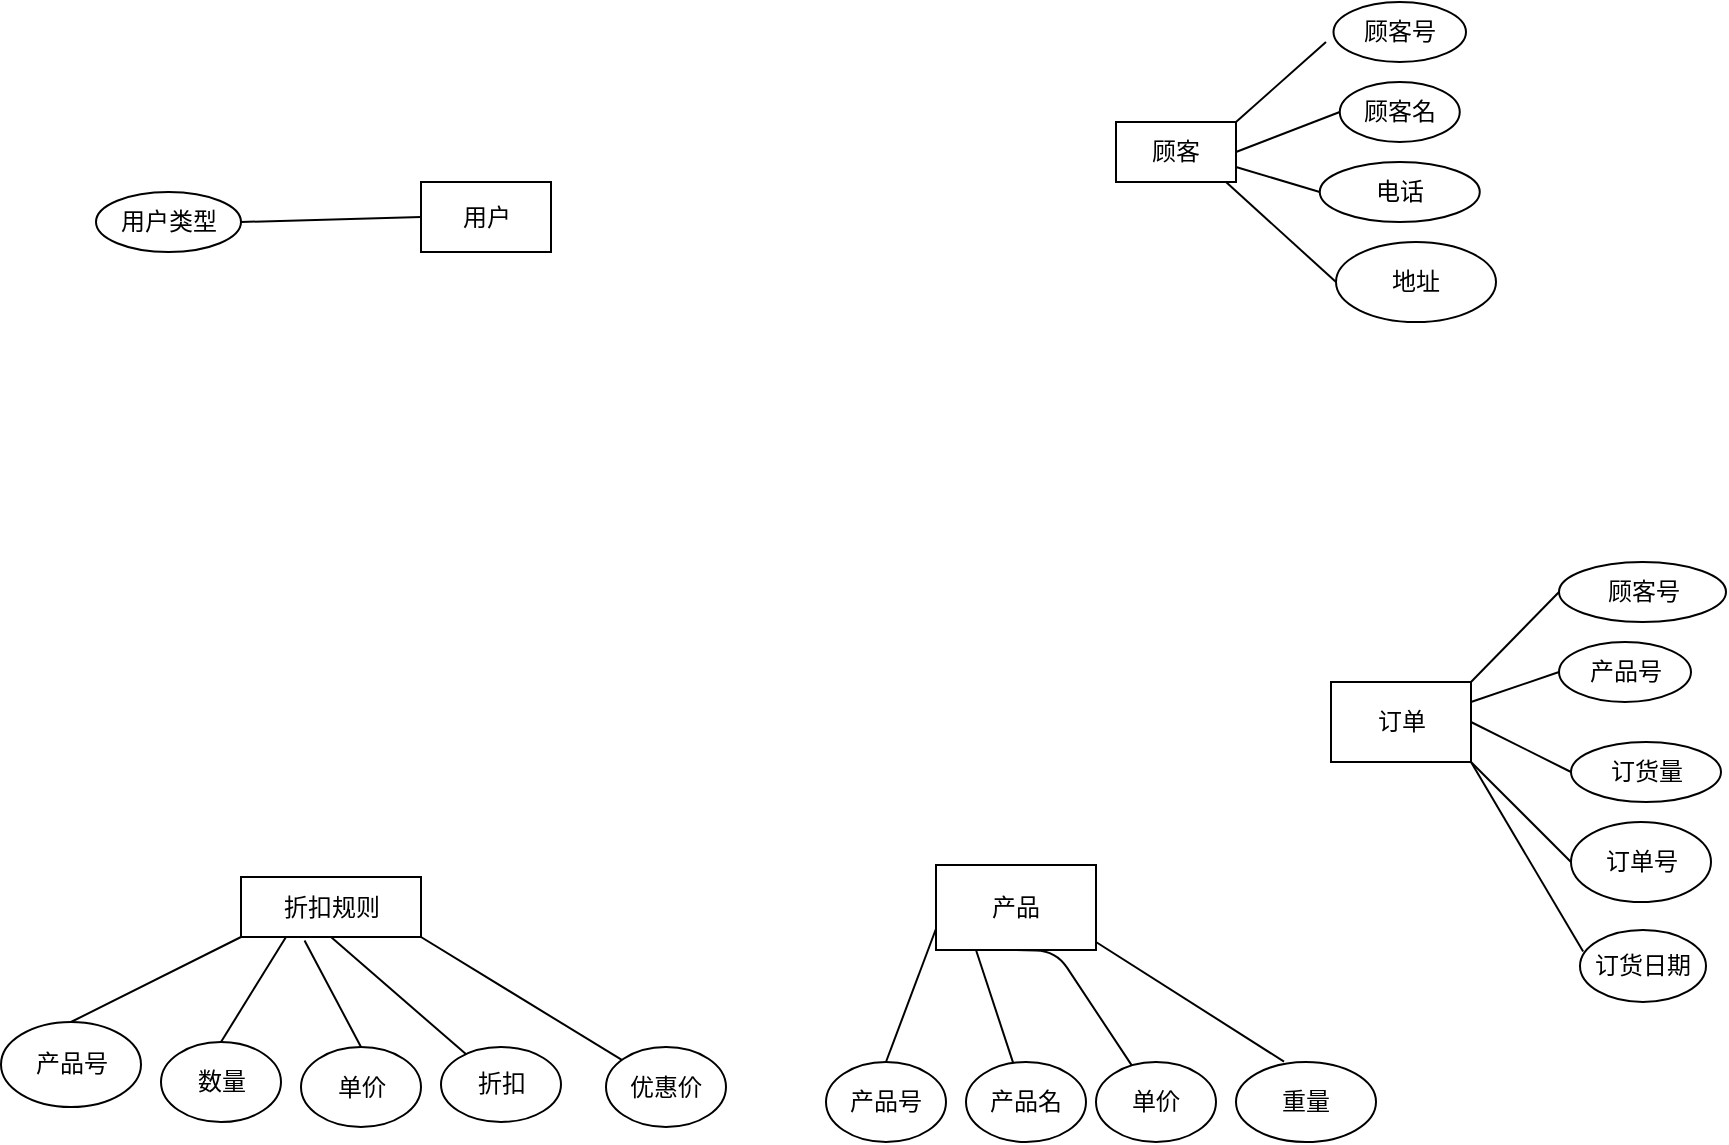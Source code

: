 <mxfile version="14.1.8" type="github">
  <diagram id="PvPqZ_3dX34Na1Cwnoa6" name="Page-1">
    <mxGraphModel dx="2105" dy="1753" grid="1" gridSize="10" guides="1" tooltips="1" connect="1" arrows="1" fold="1" page="1" pageScale="1" pageWidth="827" pageHeight="1169" math="0" shadow="0">
      <root>
        <mxCell id="0" />
        <mxCell id="1" parent="0" />
        <mxCell id="LMIVJv-0wlox6QMbkZ7r-1" value="折扣规则" style="rounded=0;whiteSpace=wrap;html=1;" parent="1" vertex="1">
          <mxGeometry x="97.5" y="187.5" width="90" height="30" as="geometry" />
        </mxCell>
        <mxCell id="LMIVJv-0wlox6QMbkZ7r-4" value="产品号" style="ellipse;whiteSpace=wrap;html=1;" parent="1" vertex="1">
          <mxGeometry x="-22.5" y="260" width="70" height="42.5" as="geometry" />
        </mxCell>
        <mxCell id="LMIVJv-0wlox6QMbkZ7r-5" value="折扣" style="ellipse;whiteSpace=wrap;html=1;" parent="1" vertex="1">
          <mxGeometry x="197.5" y="272.5" width="60" height="37.5" as="geometry" />
        </mxCell>
        <mxCell id="LMIVJv-0wlox6QMbkZ7r-6" value="优惠价" style="ellipse;whiteSpace=wrap;html=1;" parent="1" vertex="1">
          <mxGeometry x="280" y="272.5" width="60" height="40" as="geometry" />
        </mxCell>
        <mxCell id="LMIVJv-0wlox6QMbkZ7r-12" value="" style="endArrow=none;html=1;exitX=0.5;exitY=1;exitDx=0;exitDy=0;" parent="1" source="LMIVJv-0wlox6QMbkZ7r-1" target="LMIVJv-0wlox6QMbkZ7r-5" edge="1">
          <mxGeometry width="50" height="50" relative="1" as="geometry">
            <mxPoint x="447.5" y="137.5" as="sourcePoint" />
            <mxPoint x="497.5" y="87.5" as="targetPoint" />
          </mxGeometry>
        </mxCell>
        <mxCell id="LMIVJv-0wlox6QMbkZ7r-13" value="" style="endArrow=none;html=1;exitX=0;exitY=1;exitDx=0;exitDy=0;entryX=0.5;entryY=0;entryDx=0;entryDy=0;" parent="1" source="LMIVJv-0wlox6QMbkZ7r-1" target="LMIVJv-0wlox6QMbkZ7r-4" edge="1">
          <mxGeometry width="50" height="50" relative="1" as="geometry">
            <mxPoint x="447.5" y="137.5" as="sourcePoint" />
            <mxPoint x="497.5" y="87.5" as="targetPoint" />
          </mxGeometry>
        </mxCell>
        <mxCell id="LMIVJv-0wlox6QMbkZ7r-14" value="" style="endArrow=none;html=1;entryX=1;entryY=1;entryDx=0;entryDy=0;" parent="1" source="LMIVJv-0wlox6QMbkZ7r-6" target="LMIVJv-0wlox6QMbkZ7r-1" edge="1">
          <mxGeometry width="50" height="50" relative="1" as="geometry">
            <mxPoint x="447.5" y="137.5" as="sourcePoint" />
            <mxPoint x="497.5" y="87.5" as="targetPoint" />
          </mxGeometry>
        </mxCell>
        <mxCell id="LMIVJv-0wlox6QMbkZ7r-32" value="产品" style="rounded=0;whiteSpace=wrap;html=1;" parent="1" vertex="1">
          <mxGeometry x="445" y="181.5" width="80" height="42.5" as="geometry" />
        </mxCell>
        <mxCell id="LMIVJv-0wlox6QMbkZ7r-35" value="产品号" style="ellipse;whiteSpace=wrap;html=1;" parent="1" vertex="1">
          <mxGeometry x="390" y="280" width="60" height="40" as="geometry" />
        </mxCell>
        <mxCell id="LMIVJv-0wlox6QMbkZ7r-36" value="产品名" style="ellipse;whiteSpace=wrap;html=1;" parent="1" vertex="1">
          <mxGeometry x="460" y="280" width="60" height="40" as="geometry" />
        </mxCell>
        <mxCell id="LMIVJv-0wlox6QMbkZ7r-37" value="单价" style="ellipse;whiteSpace=wrap;html=1;" parent="1" vertex="1">
          <mxGeometry x="525" y="280" width="60" height="40" as="geometry" />
        </mxCell>
        <mxCell id="LMIVJv-0wlox6QMbkZ7r-38" value="重量" style="ellipse;whiteSpace=wrap;html=1;" parent="1" vertex="1">
          <mxGeometry x="595" y="280" width="70" height="40" as="geometry" />
        </mxCell>
        <mxCell id="LMIVJv-0wlox6QMbkZ7r-40" value="" style="endArrow=none;html=1;entryX=0.343;entryY=-0.005;entryDx=0;entryDy=0;entryPerimeter=0;" parent="1" target="LMIVJv-0wlox6QMbkZ7r-38" edge="1">
          <mxGeometry width="50" height="50" relative="1" as="geometry">
            <mxPoint x="525" y="220" as="sourcePoint" />
            <mxPoint x="435" y="90" as="targetPoint" />
          </mxGeometry>
        </mxCell>
        <mxCell id="LMIVJv-0wlox6QMbkZ7r-41" value="" style="endArrow=none;html=1;entryX=0.5;entryY=1;entryDx=0;entryDy=0;" parent="1" source="LMIVJv-0wlox6QMbkZ7r-37" target="LMIVJv-0wlox6QMbkZ7r-32" edge="1">
          <mxGeometry width="50" height="50" relative="1" as="geometry">
            <mxPoint x="475" y="270" as="sourcePoint" />
            <mxPoint x="525" y="220" as="targetPoint" />
            <Array as="points">
              <mxPoint x="505" y="224.5" />
            </Array>
          </mxGeometry>
        </mxCell>
        <mxCell id="LMIVJv-0wlox6QMbkZ7r-42" value="" style="endArrow=none;html=1;entryX=0.25;entryY=1;entryDx=0;entryDy=0;" parent="1" source="LMIVJv-0wlox6QMbkZ7r-36" target="LMIVJv-0wlox6QMbkZ7r-32" edge="1">
          <mxGeometry width="50" height="50" relative="1" as="geometry">
            <mxPoint x="435" y="270" as="sourcePoint" />
            <mxPoint x="485" y="220" as="targetPoint" />
          </mxGeometry>
        </mxCell>
        <mxCell id="LMIVJv-0wlox6QMbkZ7r-43" value="" style="endArrow=none;html=1;entryX=0;entryY=0.75;entryDx=0;entryDy=0;exitX=0.5;exitY=0;exitDx=0;exitDy=0;" parent="1" source="LMIVJv-0wlox6QMbkZ7r-35" target="LMIVJv-0wlox6QMbkZ7r-32" edge="1">
          <mxGeometry width="50" height="50" relative="1" as="geometry">
            <mxPoint x="415" y="170" as="sourcePoint" />
            <mxPoint x="465" y="120" as="targetPoint" />
          </mxGeometry>
        </mxCell>
        <mxCell id="LMIVJv-0wlox6QMbkZ7r-47" value="订单" style="rounded=0;whiteSpace=wrap;html=1;" parent="1" vertex="1">
          <mxGeometry x="642.5" y="90" width="70" height="40" as="geometry" />
        </mxCell>
        <mxCell id="LMIVJv-0wlox6QMbkZ7r-48" value="顾客号" style="ellipse;whiteSpace=wrap;html=1;" parent="1" vertex="1">
          <mxGeometry x="756.5" y="30" width="83.5" height="30" as="geometry" />
        </mxCell>
        <mxCell id="LMIVJv-0wlox6QMbkZ7r-49" value="产品号" style="ellipse;whiteSpace=wrap;html=1;" parent="1" vertex="1">
          <mxGeometry x="756.5" y="70" width="66" height="30" as="geometry" />
        </mxCell>
        <mxCell id="LMIVJv-0wlox6QMbkZ7r-50" value="订货量" style="ellipse;whiteSpace=wrap;html=1;" parent="1" vertex="1">
          <mxGeometry x="762.5" y="120" width="75" height="30" as="geometry" />
        </mxCell>
        <mxCell id="LMIVJv-0wlox6QMbkZ7r-51" value="订单号" style="ellipse;whiteSpace=wrap;html=1;" parent="1" vertex="1">
          <mxGeometry x="762.5" y="160" width="70" height="40" as="geometry" />
        </mxCell>
        <mxCell id="LMIVJv-0wlox6QMbkZ7r-52" value="" style="endArrow=none;html=1;entryX=0;entryY=0.5;entryDx=0;entryDy=0;exitX=1;exitY=0;exitDx=0;exitDy=0;" parent="1" source="LMIVJv-0wlox6QMbkZ7r-47" target="LMIVJv-0wlox6QMbkZ7r-48" edge="1">
          <mxGeometry width="50" height="50" relative="1" as="geometry">
            <mxPoint x="562.5" y="230" as="sourcePoint" />
            <mxPoint x="612.5" y="180" as="targetPoint" />
          </mxGeometry>
        </mxCell>
        <mxCell id="LMIVJv-0wlox6QMbkZ7r-53" value="" style="endArrow=none;html=1;entryX=0;entryY=0.5;entryDx=0;entryDy=0;exitX=1;exitY=0.25;exitDx=0;exitDy=0;" parent="1" source="LMIVJv-0wlox6QMbkZ7r-47" target="LMIVJv-0wlox6QMbkZ7r-49" edge="1">
          <mxGeometry width="50" height="50" relative="1" as="geometry">
            <mxPoint x="562.5" y="230" as="sourcePoint" />
            <mxPoint x="612.5" y="180" as="targetPoint" />
          </mxGeometry>
        </mxCell>
        <mxCell id="LMIVJv-0wlox6QMbkZ7r-54" value="" style="endArrow=none;html=1;entryX=0;entryY=0.5;entryDx=0;entryDy=0;exitX=1;exitY=0.5;exitDx=0;exitDy=0;" parent="1" source="LMIVJv-0wlox6QMbkZ7r-47" target="LMIVJv-0wlox6QMbkZ7r-50" edge="1">
          <mxGeometry width="50" height="50" relative="1" as="geometry">
            <mxPoint x="562.5" y="230" as="sourcePoint" />
            <mxPoint x="612.5" y="180" as="targetPoint" />
          </mxGeometry>
        </mxCell>
        <mxCell id="LMIVJv-0wlox6QMbkZ7r-55" value="" style="endArrow=none;html=1;entryX=1;entryY=1;entryDx=0;entryDy=0;exitX=0;exitY=0.5;exitDx=0;exitDy=0;" parent="1" source="LMIVJv-0wlox6QMbkZ7r-51" target="LMIVJv-0wlox6QMbkZ7r-47" edge="1">
          <mxGeometry width="50" height="50" relative="1" as="geometry">
            <mxPoint x="562.5" y="230" as="sourcePoint" />
            <mxPoint x="612.5" y="180" as="targetPoint" />
          </mxGeometry>
        </mxCell>
        <mxCell id="LMIVJv-0wlox6QMbkZ7r-60" value="顾客" style="rounded=0;whiteSpace=wrap;html=1;" parent="1" vertex="1">
          <mxGeometry x="535" y="-190" width="60" height="30" as="geometry" />
        </mxCell>
        <mxCell id="LMIVJv-0wlox6QMbkZ7r-62" value="顾客号" style="ellipse;whiteSpace=wrap;html=1;" parent="1" vertex="1">
          <mxGeometry x="643.75" y="-250" width="66.25" height="30" as="geometry" />
        </mxCell>
        <mxCell id="LMIVJv-0wlox6QMbkZ7r-63" value="顾客名" style="ellipse;whiteSpace=wrap;html=1;" parent="1" vertex="1">
          <mxGeometry x="646.88" y="-210" width="60" height="30" as="geometry" />
        </mxCell>
        <mxCell id="LMIVJv-0wlox6QMbkZ7r-64" value="电话" style="ellipse;whiteSpace=wrap;html=1;" parent="1" vertex="1">
          <mxGeometry x="636.88" y="-170" width="80" height="30" as="geometry" />
        </mxCell>
        <mxCell id="LMIVJv-0wlox6QMbkZ7r-65" value="地址" style="ellipse;whiteSpace=wrap;html=1;" parent="1" vertex="1">
          <mxGeometry x="645" y="-130" width="80" height="40" as="geometry" />
        </mxCell>
        <mxCell id="LMIVJv-0wlox6QMbkZ7r-66" value="" style="endArrow=none;html=1;exitX=1;exitY=0;exitDx=0;exitDy=0;" parent="1" source="LMIVJv-0wlox6QMbkZ7r-60" edge="1">
          <mxGeometry width="50" height="50" relative="1" as="geometry">
            <mxPoint x="600" y="-190" as="sourcePoint" />
            <mxPoint x="640" y="-230" as="targetPoint" />
          </mxGeometry>
        </mxCell>
        <mxCell id="LMIVJv-0wlox6QMbkZ7r-67" value="" style="endArrow=none;html=1;exitX=0;exitY=0.5;exitDx=0;exitDy=0;entryX=1;entryY=0.5;entryDx=0;entryDy=0;" parent="1" source="LMIVJv-0wlox6QMbkZ7r-63" target="LMIVJv-0wlox6QMbkZ7r-60" edge="1">
          <mxGeometry width="50" height="50" relative="1" as="geometry">
            <mxPoint x="580" y="-170" as="sourcePoint" />
            <mxPoint x="630" y="-220" as="targetPoint" />
          </mxGeometry>
        </mxCell>
        <mxCell id="LMIVJv-0wlox6QMbkZ7r-68" value="" style="endArrow=none;html=1;exitX=1;exitY=0.75;exitDx=0;exitDy=0;entryX=0;entryY=0.5;entryDx=0;entryDy=0;" parent="1" source="LMIVJv-0wlox6QMbkZ7r-60" target="LMIVJv-0wlox6QMbkZ7r-64" edge="1">
          <mxGeometry width="50" height="50" relative="1" as="geometry">
            <mxPoint x="580" y="-170" as="sourcePoint" />
            <mxPoint x="630" y="-220" as="targetPoint" />
          </mxGeometry>
        </mxCell>
        <mxCell id="LMIVJv-0wlox6QMbkZ7r-69" value="" style="endArrow=none;html=1;entryX=0;entryY=0.5;entryDx=0;entryDy=0;" parent="1" target="LMIVJv-0wlox6QMbkZ7r-65" edge="1">
          <mxGeometry width="50" height="50" relative="1" as="geometry">
            <mxPoint x="590" y="-160" as="sourcePoint" />
            <mxPoint x="630" y="-220" as="targetPoint" />
          </mxGeometry>
        </mxCell>
        <mxCell id="LMIVJv-0wlox6QMbkZ7r-73" value="用户" style="rounded=0;whiteSpace=wrap;html=1;" parent="1" vertex="1">
          <mxGeometry x="187.5" y="-160" width="65" height="35" as="geometry" />
        </mxCell>
        <mxCell id="Ut5Sku3rbrlDWNj22Dcj-15" value="单价" style="ellipse;whiteSpace=wrap;html=1;" parent="1" vertex="1">
          <mxGeometry x="127.5" y="272.5" width="60" height="40" as="geometry" />
        </mxCell>
        <mxCell id="Ut5Sku3rbrlDWNj22Dcj-17" value="数量" style="ellipse;whiteSpace=wrap;html=1;" parent="1" vertex="1">
          <mxGeometry x="57.5" y="270" width="60" height="40" as="geometry" />
        </mxCell>
        <mxCell id="Ut5Sku3rbrlDWNj22Dcj-24" value="" style="endArrow=none;html=1;exitX=0.25;exitY=1;exitDx=0;exitDy=0;entryX=0.5;entryY=0;entryDx=0;entryDy=0;" parent="1" source="LMIVJv-0wlox6QMbkZ7r-1" target="Ut5Sku3rbrlDWNj22Dcj-17" edge="1">
          <mxGeometry width="50" height="50" relative="1" as="geometry">
            <mxPoint x="497.5" y="260" as="sourcePoint" />
            <mxPoint x="547.5" y="210" as="targetPoint" />
          </mxGeometry>
        </mxCell>
        <mxCell id="Ut5Sku3rbrlDWNj22Dcj-25" value="" style="endArrow=none;html=1;exitX=0.353;exitY=1.057;exitDx=0;exitDy=0;exitPerimeter=0;entryX=0.5;entryY=0;entryDx=0;entryDy=0;" parent="1" source="LMIVJv-0wlox6QMbkZ7r-1" target="Ut5Sku3rbrlDWNj22Dcj-15" edge="1">
          <mxGeometry width="50" height="50" relative="1" as="geometry">
            <mxPoint x="497.5" y="260" as="sourcePoint" />
            <mxPoint x="547.5" y="210" as="targetPoint" />
          </mxGeometry>
        </mxCell>
        <mxCell id="APAs9nEzwJUe51cKCH-0-12" value="订货日期" style="ellipse;whiteSpace=wrap;html=1;" parent="1" vertex="1">
          <mxGeometry x="767" y="214" width="63" height="36" as="geometry" />
        </mxCell>
        <mxCell id="APAs9nEzwJUe51cKCH-0-13" value="" style="endArrow=none;html=1;exitX=1;exitY=1;exitDx=0;exitDy=0;entryX=0.025;entryY=0.3;entryDx=0;entryDy=0;entryPerimeter=0;" parent="1" source="LMIVJv-0wlox6QMbkZ7r-47" target="APAs9nEzwJUe51cKCH-0-12" edge="1">
          <mxGeometry width="50" height="50" relative="1" as="geometry">
            <mxPoint x="500" y="150" as="sourcePoint" />
            <mxPoint x="550" y="100" as="targetPoint" />
          </mxGeometry>
        </mxCell>
        <mxCell id="rtF_0WiHP62IGW0bQLnJ-1" value="用户类型" style="ellipse;whiteSpace=wrap;html=1;" parent="1" vertex="1">
          <mxGeometry x="25" y="-155" width="72.5" height="30" as="geometry" />
        </mxCell>
        <mxCell id="rtF_0WiHP62IGW0bQLnJ-2" value="" style="endArrow=none;html=1;exitX=1;exitY=0.5;exitDx=0;exitDy=0;entryX=0;entryY=0.5;entryDx=0;entryDy=0;" parent="1" source="rtF_0WiHP62IGW0bQLnJ-1" target="LMIVJv-0wlox6QMbkZ7r-73" edge="1">
          <mxGeometry width="50" height="50" relative="1" as="geometry">
            <mxPoint x="580" y="40" as="sourcePoint" />
            <mxPoint x="630" y="-10" as="targetPoint" />
          </mxGeometry>
        </mxCell>
      </root>
    </mxGraphModel>
  </diagram>
</mxfile>
